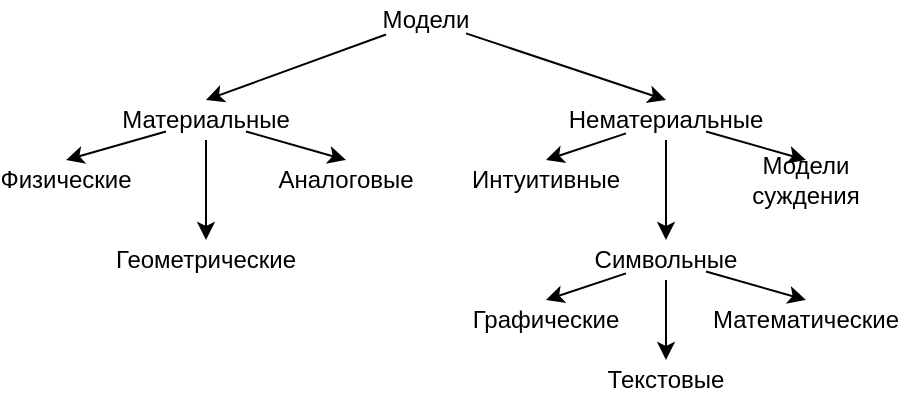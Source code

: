 <mxfile version="12.6.5" type="device" pages="6"><diagram id="M8yjhunBFV8kiWg76Dbz" name="Page-1"><mxGraphModel dx="1422" dy="801" grid="1" gridSize="10" guides="1" tooltips="1" connect="1" arrows="1" fold="1" page="1" pageScale="1" pageWidth="827" pageHeight="1169" math="0" shadow="0"><root><mxCell id="0"/><mxCell id="1" parent="0"/><mxCell id="BCcG7d3gv7mF27xjUR7Y-6" style="rounded=0;orthogonalLoop=1;jettySize=auto;html=1;entryX=0.5;entryY=0;entryDx=0;entryDy=0;" parent="1" source="BCcG7d3gv7mF27xjUR7Y-1" target="BCcG7d3gv7mF27xjUR7Y-4" edge="1"><mxGeometry relative="1" as="geometry"/></mxCell><mxCell id="BCcG7d3gv7mF27xjUR7Y-7" style="edgeStyle=none;rounded=0;orthogonalLoop=1;jettySize=auto;html=1;entryX=0.5;entryY=0;entryDx=0;entryDy=0;" parent="1" source="BCcG7d3gv7mF27xjUR7Y-1" target="BCcG7d3gv7mF27xjUR7Y-5" edge="1"><mxGeometry relative="1" as="geometry"/></mxCell><mxCell id="BCcG7d3gv7mF27xjUR7Y-1" value="Модели" style="text;html=1;strokeColor=none;fillColor=none;align=center;verticalAlign=middle;whiteSpace=wrap;rounded=0;" parent="1" vertex="1"><mxGeometry x="400" y="170" width="40" height="20" as="geometry"/></mxCell><mxCell id="BCcG7d3gv7mF27xjUR7Y-14" style="edgeStyle=none;rounded=0;orthogonalLoop=1;jettySize=auto;html=1;entryX=0.5;entryY=0;entryDx=0;entryDy=0;" parent="1" source="BCcG7d3gv7mF27xjUR7Y-4" target="BCcG7d3gv7mF27xjUR7Y-11" edge="1"><mxGeometry relative="1" as="geometry"/></mxCell><mxCell id="BCcG7d3gv7mF27xjUR7Y-15" style="edgeStyle=none;rounded=0;orthogonalLoop=1;jettySize=auto;html=1;entryX=0.5;entryY=0;entryDx=0;entryDy=0;" parent="1" source="BCcG7d3gv7mF27xjUR7Y-4" target="BCcG7d3gv7mF27xjUR7Y-12" edge="1"><mxGeometry relative="1" as="geometry"/></mxCell><mxCell id="BCcG7d3gv7mF27xjUR7Y-16" style="edgeStyle=none;rounded=0;orthogonalLoop=1;jettySize=auto;html=1;entryX=0.5;entryY=0;entryDx=0;entryDy=0;" parent="1" source="BCcG7d3gv7mF27xjUR7Y-4" target="BCcG7d3gv7mF27xjUR7Y-13" edge="1"><mxGeometry relative="1" as="geometry"/></mxCell><mxCell id="BCcG7d3gv7mF27xjUR7Y-4" value="Материальные" style="text;html=1;strokeColor=none;fillColor=none;align=center;verticalAlign=middle;whiteSpace=wrap;rounded=0;" parent="1" vertex="1"><mxGeometry x="290" y="220" width="40" height="20" as="geometry"/></mxCell><mxCell id="BCcG7d3gv7mF27xjUR7Y-20" style="edgeStyle=none;rounded=0;orthogonalLoop=1;jettySize=auto;html=1;entryX=0.5;entryY=0;entryDx=0;entryDy=0;" parent="1" source="BCcG7d3gv7mF27xjUR7Y-5" target="BCcG7d3gv7mF27xjUR7Y-18" edge="1"><mxGeometry relative="1" as="geometry"/></mxCell><mxCell id="BCcG7d3gv7mF27xjUR7Y-21" style="edgeStyle=none;rounded=0;orthogonalLoop=1;jettySize=auto;html=1;entryX=0.5;entryY=0;entryDx=0;entryDy=0;" parent="1" source="BCcG7d3gv7mF27xjUR7Y-5" target="BCcG7d3gv7mF27xjUR7Y-19" edge="1"><mxGeometry relative="1" as="geometry"/></mxCell><mxCell id="BCcG7d3gv7mF27xjUR7Y-22" style="edgeStyle=none;rounded=0;orthogonalLoop=1;jettySize=auto;html=1;entryX=0.5;entryY=0;entryDx=0;entryDy=0;" parent="1" source="BCcG7d3gv7mF27xjUR7Y-5" target="BCcG7d3gv7mF27xjUR7Y-17" edge="1"><mxGeometry relative="1" as="geometry"/></mxCell><mxCell id="BCcG7d3gv7mF27xjUR7Y-5" value="Нематериальные" style="text;html=1;strokeColor=none;fillColor=none;align=center;verticalAlign=middle;whiteSpace=wrap;rounded=0;" parent="1" vertex="1"><mxGeometry x="520" y="220" width="40" height="20" as="geometry"/></mxCell><mxCell id="BCcG7d3gv7mF27xjUR7Y-8" style="edgeStyle=none;rounded=0;orthogonalLoop=1;jettySize=auto;html=1;exitX=0;exitY=0.5;exitDx=0;exitDy=0;" parent="1" source="BCcG7d3gv7mF27xjUR7Y-5" target="BCcG7d3gv7mF27xjUR7Y-5" edge="1"><mxGeometry relative="1" as="geometry"/></mxCell><mxCell id="BCcG7d3gv7mF27xjUR7Y-11" value="Физические" style="text;html=1;strokeColor=none;fillColor=none;align=center;verticalAlign=middle;whiteSpace=wrap;rounded=0;" parent="1" vertex="1"><mxGeometry x="220" y="250" width="40" height="20" as="geometry"/></mxCell><mxCell id="BCcG7d3gv7mF27xjUR7Y-12" value="Геометрические" style="text;html=1;strokeColor=none;fillColor=none;align=center;verticalAlign=middle;whiteSpace=wrap;rounded=0;" parent="1" vertex="1"><mxGeometry x="290" y="290" width="40" height="20" as="geometry"/></mxCell><mxCell id="BCcG7d3gv7mF27xjUR7Y-13" value="Аналоговые" style="text;html=1;strokeColor=none;fillColor=none;align=center;verticalAlign=middle;whiteSpace=wrap;rounded=0;" parent="1" vertex="1"><mxGeometry x="360" y="250" width="40" height="20" as="geometry"/></mxCell><mxCell id="BCcG7d3gv7mF27xjUR7Y-29" style="edgeStyle=none;rounded=0;orthogonalLoop=1;jettySize=auto;html=1;entryX=0.5;entryY=0;entryDx=0;entryDy=0;" parent="1" source="BCcG7d3gv7mF27xjUR7Y-17" target="BCcG7d3gv7mF27xjUR7Y-23" edge="1"><mxGeometry relative="1" as="geometry"/></mxCell><mxCell id="BCcG7d3gv7mF27xjUR7Y-30" style="edgeStyle=none;rounded=0;orthogonalLoop=1;jettySize=auto;html=1;entryX=0.5;entryY=0;entryDx=0;entryDy=0;" parent="1" source="BCcG7d3gv7mF27xjUR7Y-17" target="BCcG7d3gv7mF27xjUR7Y-25" edge="1"><mxGeometry relative="1" as="geometry"/></mxCell><mxCell id="BCcG7d3gv7mF27xjUR7Y-31" style="edgeStyle=none;rounded=0;orthogonalLoop=1;jettySize=auto;html=1;entryX=0.5;entryY=0;entryDx=0;entryDy=0;" parent="1" source="BCcG7d3gv7mF27xjUR7Y-17" target="BCcG7d3gv7mF27xjUR7Y-24" edge="1"><mxGeometry relative="1" as="geometry"/></mxCell><mxCell id="BCcG7d3gv7mF27xjUR7Y-17" value="Символьные" style="text;html=1;strokeColor=none;fillColor=none;align=center;verticalAlign=middle;whiteSpace=wrap;rounded=0;" parent="1" vertex="1"><mxGeometry x="520" y="290" width="40" height="20" as="geometry"/></mxCell><mxCell id="BCcG7d3gv7mF27xjUR7Y-18" value="Интуитивные" style="text;html=1;strokeColor=none;fillColor=none;align=center;verticalAlign=middle;whiteSpace=wrap;rounded=0;" parent="1" vertex="1"><mxGeometry x="460" y="250" width="40" height="20" as="geometry"/></mxCell><mxCell id="BCcG7d3gv7mF27xjUR7Y-19" value="Модели суждения" style="text;html=1;strokeColor=none;fillColor=none;align=center;verticalAlign=middle;whiteSpace=wrap;rounded=0;" parent="1" vertex="1"><mxGeometry x="590" y="250" width="40" height="20" as="geometry"/></mxCell><mxCell id="BCcG7d3gv7mF27xjUR7Y-23" value="Графические" style="text;html=1;strokeColor=none;fillColor=none;align=center;verticalAlign=middle;whiteSpace=wrap;rounded=0;" parent="1" vertex="1"><mxGeometry x="460" y="320" width="40" height="20" as="geometry"/></mxCell><mxCell id="BCcG7d3gv7mF27xjUR7Y-24" value="Текстовые" style="text;html=1;strokeColor=none;fillColor=none;align=center;verticalAlign=middle;whiteSpace=wrap;rounded=0;" parent="1" vertex="1"><mxGeometry x="520" y="350" width="40" height="20" as="geometry"/></mxCell><mxCell id="BCcG7d3gv7mF27xjUR7Y-25" value="Математические" style="text;html=1;strokeColor=none;fillColor=none;align=center;verticalAlign=middle;whiteSpace=wrap;rounded=0;" parent="1" vertex="1"><mxGeometry x="590" y="320" width="40" height="20" as="geometry"/></mxCell></root></mxGraphModel></diagram><diagram id="vcR8FEhToJLVeYyYUdgq" name="Page-2"><mxGraphModel dx="1185" dy="668" grid="1" gridSize="10" guides="1" tooltips="1" connect="1" arrows="1" fold="1" page="1" pageScale="1" pageWidth="827" pageHeight="1169" math="0" shadow="0"><root><mxCell id="FNtC4hjMfuxD-X3FjvUy-0"/><mxCell id="FNtC4hjMfuxD-X3FjvUy-1" parent="FNtC4hjMfuxD-X3FjvUy-0"/><mxCell id="FNtC4hjMfuxD-X3FjvUy-10" style="edgeStyle=none;rounded=0;orthogonalLoop=1;jettySize=auto;html=1;entryX=0;entryY=0.5;entryDx=0;entryDy=0;" edge="1" parent="FNtC4hjMfuxD-X3FjvUy-1" source="FNtC4hjMfuxD-X3FjvUy-2" target="FNtC4hjMfuxD-X3FjvUy-3"><mxGeometry relative="1" as="geometry"/></mxCell><mxCell id="FNtC4hjMfuxD-X3FjvUy-2" value="Объект" style="rounded=0;whiteSpace=wrap;html=1;" vertex="1" parent="FNtC4hjMfuxD-X3FjvUy-1"><mxGeometry x="40" y="10" width="120" height="60" as="geometry"/></mxCell><mxCell id="FNtC4hjMfuxD-X3FjvUy-12" style="edgeStyle=none;rounded=0;orthogonalLoop=1;jettySize=auto;html=1;entryX=0;entryY=0.5;entryDx=0;entryDy=0;" edge="1" parent="FNtC4hjMfuxD-X3FjvUy-1" source="FNtC4hjMfuxD-X3FjvUy-3" target="FNtC4hjMfuxD-X3FjvUy-5"><mxGeometry relative="1" as="geometry"/></mxCell><mxCell id="FNtC4hjMfuxD-X3FjvUy-3" value="Концептуальная модель" style="rounded=0;whiteSpace=wrap;html=1;" vertex="1" parent="FNtC4hjMfuxD-X3FjvUy-1"><mxGeometry x="200" y="10" width="120" height="60" as="geometry"/></mxCell><mxCell id="FNtC4hjMfuxD-X3FjvUy-13" style="edgeStyle=none;rounded=0;orthogonalLoop=1;jettySize=auto;html=1;entryX=0;entryY=0.5;entryDx=0;entryDy=0;" edge="1" parent="FNtC4hjMfuxD-X3FjvUy-1" source="FNtC4hjMfuxD-X3FjvUy-5" target="FNtC4hjMfuxD-X3FjvUy-6"><mxGeometry relative="1" as="geometry"/></mxCell><mxCell id="FNtC4hjMfuxD-X3FjvUy-5" value="Математическая модель" style="rounded=0;whiteSpace=wrap;html=1;" vertex="1" parent="FNtC4hjMfuxD-X3FjvUy-1"><mxGeometry x="360" y="10" width="120" height="60" as="geometry"/></mxCell><mxCell id="FNtC4hjMfuxD-X3FjvUy-14" style="edgeStyle=none;rounded=0;orthogonalLoop=1;jettySize=auto;html=1;entryX=0;entryY=0.5;entryDx=0;entryDy=0;" edge="1" parent="FNtC4hjMfuxD-X3FjvUy-1" source="FNtC4hjMfuxD-X3FjvUy-6" target="FNtC4hjMfuxD-X3FjvUy-7"><mxGeometry relative="1" as="geometry"/></mxCell><mxCell id="FNtC4hjMfuxD-X3FjvUy-6" value="Метод" style="rounded=0;whiteSpace=wrap;html=1;" vertex="1" parent="FNtC4hjMfuxD-X3FjvUy-1"><mxGeometry x="520" y="10" width="120" height="60" as="geometry"/></mxCell><mxCell id="FNtC4hjMfuxD-X3FjvUy-15" style="edgeStyle=orthogonalEdgeStyle;rounded=0;orthogonalLoop=1;jettySize=auto;html=1;entryX=1;entryY=0.5;entryDx=0;entryDy=0;exitX=1;exitY=0.5;exitDx=0;exitDy=0;" edge="1" parent="FNtC4hjMfuxD-X3FjvUy-1" source="FNtC4hjMfuxD-X3FjvUy-7" target="FNtC4hjMfuxD-X3FjvUy-8"><mxGeometry relative="1" as="geometry"/></mxCell><mxCell id="FNtC4hjMfuxD-X3FjvUy-7" value="Алгоритм" style="rounded=0;whiteSpace=wrap;html=1;" vertex="1" parent="FNtC4hjMfuxD-X3FjvUy-1"><mxGeometry x="680" y="10" width="120" height="60" as="geometry"/></mxCell><mxCell id="FNtC4hjMfuxD-X3FjvUy-16" style="edgeStyle=orthogonalEdgeStyle;rounded=0;orthogonalLoop=1;jettySize=auto;html=1;" edge="1" parent="FNtC4hjMfuxD-X3FjvUy-1" source="FNtC4hjMfuxD-X3FjvUy-8" target="FNtC4hjMfuxD-X3FjvUy-9"><mxGeometry relative="1" as="geometry"/></mxCell><mxCell id="FNtC4hjMfuxD-X3FjvUy-8" value="Программа" style="rounded=0;whiteSpace=wrap;html=1;" vertex="1" parent="FNtC4hjMfuxD-X3FjvUy-1"><mxGeometry x="820" y="120" width="120" height="60" as="geometry"/></mxCell><mxCell id="FNtC4hjMfuxD-X3FjvUy-17" style="edgeStyle=orthogonalEdgeStyle;rounded=0;orthogonalLoop=1;jettySize=auto;html=1;" edge="1" parent="FNtC4hjMfuxD-X3FjvUy-1" source="FNtC4hjMfuxD-X3FjvUy-9"><mxGeometry relative="1" as="geometry"><mxPoint x="180" y="40" as="targetPoint"/></mxGeometry></mxCell><mxCell id="FNtC4hjMfuxD-X3FjvUy-18" style="edgeStyle=orthogonalEdgeStyle;rounded=0;orthogonalLoop=1;jettySize=auto;html=1;" edge="1" parent="FNtC4hjMfuxD-X3FjvUy-1" source="FNtC4hjMfuxD-X3FjvUy-9"><mxGeometry relative="1" as="geometry"><mxPoint x="340" y="40" as="targetPoint"/></mxGeometry></mxCell><mxCell id="FNtC4hjMfuxD-X3FjvUy-19" style="edgeStyle=orthogonalEdgeStyle;rounded=0;orthogonalLoop=1;jettySize=auto;html=1;" edge="1" parent="FNtC4hjMfuxD-X3FjvUy-1" source="FNtC4hjMfuxD-X3FjvUy-9"><mxGeometry relative="1" as="geometry"><mxPoint x="500" y="40" as="targetPoint"/></mxGeometry></mxCell><mxCell id="FNtC4hjMfuxD-X3FjvUy-20" style="edgeStyle=orthogonalEdgeStyle;rounded=0;orthogonalLoop=1;jettySize=auto;html=1;" edge="1" parent="FNtC4hjMfuxD-X3FjvUy-1" source="FNtC4hjMfuxD-X3FjvUy-9"><mxGeometry relative="1" as="geometry"><mxPoint x="660" y="40" as="targetPoint"/></mxGeometry></mxCell><mxCell id="FNtC4hjMfuxD-X3FjvUy-22" style="edgeStyle=orthogonalEdgeStyle;rounded=0;orthogonalLoop=1;jettySize=auto;html=1;exitX=0;exitY=0.5;exitDx=0;exitDy=0;" edge="1" parent="FNtC4hjMfuxD-X3FjvUy-1" source="FNtC4hjMfuxD-X3FjvUy-9"><mxGeometry relative="1" as="geometry"><mxPoint x="960" y="100" as="targetPoint"/><Array as="points"><mxPoint x="670" y="150"/><mxPoint x="670" y="100"/></Array></mxGeometry></mxCell><mxCell id="FNtC4hjMfuxD-X3FjvUy-9" value="Исследование модели" style="rounded=0;whiteSpace=wrap;html=1;" vertex="1" parent="FNtC4hjMfuxD-X3FjvUy-1"><mxGeometry x="680" y="120" width="120" height="60" as="geometry"/></mxCell><mxCell id="FNtC4hjMfuxD-X3FjvUy-23" value="" style="endArrow=none;dashed=1;html=1;edgeStyle=orthogonalEdgeStyle;entryX=0;entryY=0.5;entryDx=0;entryDy=0;entryPerimeter=0;shadow=0;comic=0;rounded=0;" edge="1" parent="FNtC4hjMfuxD-X3FjvUy-1" target="FNtC4hjMfuxD-X3FjvUy-24"><mxGeometry width="50" height="50" relative="1" as="geometry"><mxPoint x="170" y="40" as="sourcePoint"/><mxPoint x="170" y="40" as="targetPoint"/><Array as="points"><mxPoint x="170" y="140"/></Array></mxGeometry></mxCell><mxCell id="FNtC4hjMfuxD-X3FjvUy-24" value="" style="strokeWidth=1;html=1;shape=mxgraph.flowchart.annotation_1;align=left;pointerEvents=1;direction=west;" vertex="1" parent="FNtC4hjMfuxD-X3FjvUy-1"><mxGeometry x="40" y="100" width="50" height="80" as="geometry"/></mxCell><mxCell id="FNtC4hjMfuxD-X3FjvUy-25" value="выделяем&lt;br&gt;наиболее&lt;br&gt;важные,&lt;br&gt;существенные&lt;br&gt;свойства" style="text;html=1;strokeColor=none;fillColor=none;align=center;verticalAlign=middle;whiteSpace=wrap;rounded=0;" vertex="1" parent="FNtC4hjMfuxD-X3FjvUy-1"><mxGeometry x="30" y="130" width="40" height="20" as="geometry"/></mxCell></root></mxGraphModel></diagram><diagram id="pZ6PZF9PzzPXeUyMvCEZ" name="Page-3"><mxGraphModel dx="474" dy="267" grid="1" gridSize="10" guides="1" tooltips="1" connect="1" arrows="1" fold="1" page="1" pageScale="1" pageWidth="827" pageHeight="1169" math="0" shadow="0"><root><mxCell id="pnBg_z1olfyvFvePB_tA-0"/><mxCell id="pnBg_z1olfyvFvePB_tA-1" parent="pnBg_z1olfyvFvePB_tA-0"/><mxCell id="pnBg_z1olfyvFvePB_tA-2" value="" style="endArrow=classic;html=1;shadow=0;" edge="1" parent="pnBg_z1olfyvFvePB_tA-1"><mxGeometry width="50" height="50" relative="1" as="geometry"><mxPoint x="10" y="70" as="sourcePoint"/><mxPoint x="170.0" y="70" as="targetPoint"/></mxGeometry></mxCell><mxCell id="pnBg_z1olfyvFvePB_tA-4" value="x" style="text;html=1;strokeColor=none;fillColor=none;align=center;verticalAlign=middle;whiteSpace=wrap;rounded=0;" vertex="1" parent="pnBg_z1olfyvFvePB_tA-1"><mxGeometry x="150" y="70" width="40" height="20" as="geometry"/></mxCell><mxCell id="pnBg_z1olfyvFvePB_tA-5" value="3" style="text;html=1;strokeColor=none;fillColor=none;align=center;verticalAlign=middle;whiteSpace=wrap;rounded=0;" vertex="1" parent="pnBg_z1olfyvFvePB_tA-1"><mxGeometry x="100" y="70" width="40" height="20" as="geometry"/></mxCell><mxCell id="pnBg_z1olfyvFvePB_tA-6" value="1" style="text;html=1;strokeColor=none;fillColor=none;align=center;verticalAlign=middle;whiteSpace=wrap;rounded=0;" vertex="1" parent="pnBg_z1olfyvFvePB_tA-1"><mxGeometry x="40" y="70" width="40" height="20" as="geometry"/></mxCell><mxCell id="pnBg_z1olfyvFvePB_tA-7" value="2" style="text;html=1;strokeColor=none;fillColor=none;align=center;verticalAlign=middle;whiteSpace=wrap;rounded=0;" vertex="1" parent="pnBg_z1olfyvFvePB_tA-1"><mxGeometry x="70" y="70" width="40" height="20" as="geometry"/></mxCell><mxCell id="pnBg_z1olfyvFvePB_tA-8" value="0" style="text;html=1;strokeColor=none;fillColor=none;align=center;verticalAlign=middle;whiteSpace=wrap;rounded=0;" vertex="1" parent="pnBg_z1olfyvFvePB_tA-1"><mxGeometry x="10" y="70" width="40" height="20" as="geometry"/></mxCell><mxCell id="pnBg_z1olfyvFvePB_tA-9" value="x3" style="text;html=1;strokeColor=none;fillColor=none;align=center;verticalAlign=middle;whiteSpace=wrap;rounded=0;" vertex="1" parent="pnBg_z1olfyvFvePB_tA-1"><mxGeometry x="100" y="50" width="40" height="20" as="geometry"/></mxCell><mxCell id="pnBg_z1olfyvFvePB_tA-10" value="x1" style="text;html=1;strokeColor=none;fillColor=none;align=center;verticalAlign=middle;whiteSpace=wrap;rounded=0;" vertex="1" parent="pnBg_z1olfyvFvePB_tA-1"><mxGeometry x="40" y="50" width="40" height="20" as="geometry"/></mxCell><mxCell id="pnBg_z1olfyvFvePB_tA-11" value="x2" style="text;html=1;strokeColor=none;fillColor=none;align=center;verticalAlign=middle;whiteSpace=wrap;rounded=0;" vertex="1" parent="pnBg_z1olfyvFvePB_tA-1"><mxGeometry x="70" y="50" width="40" height="20" as="geometry"/></mxCell><mxCell id="pnBg_z1olfyvFvePB_tA-12" value="x0" style="text;html=1;strokeColor=none;fillColor=none;align=center;verticalAlign=middle;whiteSpace=wrap;rounded=0;" vertex="1" parent="pnBg_z1olfyvFvePB_tA-1"><mxGeometry x="10" y="50" width="40" height="20" as="geometry"/></mxCell></root></mxGraphModel></diagram><diagram id="rZjg1z1w6kaLOwJ52j_I" name="Page-4"><mxGraphModel dx="229" dy="129" grid="1" gridSize="10" guides="1" tooltips="1" connect="1" arrows="1" fold="1" page="1" pageScale="1" pageWidth="827" pageHeight="1169" math="0" shadow="0"><root><mxCell id="GihPRG4Qdpt3_wBXIZXC-0"/><mxCell id="GihPRG4Qdpt3_wBXIZXC-1" parent="GihPRG4Qdpt3_wBXIZXC-0"/><mxCell id="GihPRG4Qdpt3_wBXIZXC-2" value="" style="endArrow=classic;html=1;shadow=0;" edge="1" parent="GihPRG4Qdpt3_wBXIZXC-1"><mxGeometry width="50" height="50" relative="1" as="geometry"><mxPoint x="160" y="320" as="sourcePoint"/><mxPoint x="160" y="40" as="targetPoint"/></mxGeometry></mxCell><mxCell id="GihPRG4Qdpt3_wBXIZXC-3" value="" style="endArrow=classic;html=1;shadow=0;" edge="1" parent="GihPRG4Qdpt3_wBXIZXC-1"><mxGeometry width="50" height="50" relative="1" as="geometry"><mxPoint x="160" y="320" as="sourcePoint"/><mxPoint x="440" y="320" as="targetPoint"/></mxGeometry></mxCell><mxCell id="GihPRG4Qdpt3_wBXIZXC-4" value="" style="endArrow=none;html=1;shadow=0;edgeStyle=orthogonalEdgeStyle;elbow=vertical;curved=1;" edge="1" parent="GihPRG4Qdpt3_wBXIZXC-1"><mxGeometry width="50" height="50" relative="1" as="geometry"><mxPoint x="200" y="280" as="sourcePoint"/><mxPoint x="360" y="120" as="targetPoint"/></mxGeometry></mxCell><mxCell id="GihPRG4Qdpt3_wBXIZXC-5" value="" style="endArrow=none;dashed=1;html=1;shadow=0;" edge="1" parent="GihPRG4Qdpt3_wBXIZXC-1"><mxGeometry width="50" height="50" relative="1" as="geometry"><mxPoint x="270" y="320" as="sourcePoint"/><mxPoint x="270" y="270" as="targetPoint"/></mxGeometry></mxCell><mxCell id="GihPRG4Qdpt3_wBXIZXC-6" value="" style="endArrow=none;dashed=1;html=1;shadow=0;" edge="1" parent="GihPRG4Qdpt3_wBXIZXC-1"><mxGeometry width="50" height="50" relative="1" as="geometry"><mxPoint x="310" y="320" as="sourcePoint"/><mxPoint x="310" y="250" as="targetPoint"/></mxGeometry></mxCell></root></mxGraphModel></diagram><diagram id="dS5kKsqla6EdfTjz_Tnw" name="Page-5"><mxGraphModel dx="677" dy="381" grid="1" gridSize="10" guides="1" tooltips="1" connect="1" arrows="1" fold="1" page="1" pageScale="1" pageWidth="827" pageHeight="1169" math="0" shadow="0"><root><mxCell id="mxK2HpmOnIkppG9-_sgp-0"/><mxCell id="mxK2HpmOnIkppG9-_sgp-1" parent="mxK2HpmOnIkppG9-_sgp-0"/><mxCell id="mxK2HpmOnIkppG9-_sgp-2" value="" style="endArrow=classic;html=1;" edge="1" parent="mxK2HpmOnIkppG9-_sgp-1"><mxGeometry width="50" height="50" relative="1" as="geometry"><mxPoint x="80" y="280" as="sourcePoint"/><mxPoint x="80" y="40" as="targetPoint"/></mxGeometry></mxCell><mxCell id="mxK2HpmOnIkppG9-_sgp-3" value="" style="endArrow=classic;html=1;" edge="1" parent="mxK2HpmOnIkppG9-_sgp-1"><mxGeometry width="50" height="50" relative="1" as="geometry"><mxPoint x="80" y="280" as="sourcePoint"/><mxPoint x="320" y="280" as="targetPoint"/></mxGeometry></mxCell><mxCell id="mxK2HpmOnIkppG9-_sgp-4" value="" style="endArrow=none;html=1;edgeStyle=orthogonalEdgeStyle;curved=1;" edge="1" parent="mxK2HpmOnIkppG9-_sgp-1"><mxGeometry width="50" height="50" relative="1" as="geometry"><mxPoint x="80" y="160" as="sourcePoint"/><mxPoint x="160" y="80" as="targetPoint"/></mxGeometry></mxCell><mxCell id="mxK2HpmOnIkppG9-_sgp-5" value="" style="endArrow=none;html=1;edgeStyle=orthogonalEdgeStyle;curved=1;" edge="1" parent="mxK2HpmOnIkppG9-_sgp-1"><mxGeometry width="50" height="50" relative="1" as="geometry"><mxPoint x="80" y="200" as="sourcePoint"/><mxPoint x="200" y="80" as="targetPoint"/></mxGeometry></mxCell><mxCell id="mxK2HpmOnIkppG9-_sgp-6" value="" style="endArrow=none;html=1;edgeStyle=orthogonalEdgeStyle;elbow=vertical;curved=1;" edge="1" parent="mxK2HpmOnIkppG9-_sgp-1"><mxGeometry width="50" height="50" relative="1" as="geometry"><mxPoint x="80" y="240" as="sourcePoint"/><mxPoint x="240" y="80" as="targetPoint"/></mxGeometry></mxCell><mxCell id="mxK2HpmOnIkppG9-_sgp-7" value="" style="endArrow=classic;dashed=1;html=1;endFill=1;exitX=0;exitY=0.5;exitDx=0;exitDy=0;" edge="1" parent="mxK2HpmOnIkppG9-_sgp-1" source="mxK2HpmOnIkppG9-_sgp-9"><mxGeometry width="50" height="50" relative="1" as="geometry"><mxPoint x="320" y="70" as="sourcePoint"/><mxPoint x="210" y="80" as="targetPoint"/></mxGeometry></mxCell><mxCell id="mxK2HpmOnIkppG9-_sgp-9" value="семейство&lt;br&gt;интегральных&lt;br&gt;кривых" style="text;html=1;strokeColor=none;fillColor=none;align=center;verticalAlign=middle;whiteSpace=wrap;rounded=0;" vertex="1" parent="mxK2HpmOnIkppG9-_sgp-1"><mxGeometry x="300" y="60" width="80" height="20" as="geometry"/></mxCell></root></mxGraphModel></diagram><diagram id="k76bIVmtybtRwXG6UOZl" name="Page-6"><mxGraphModel dx="677" dy="381" grid="1" gridSize="10" guides="1" tooltips="1" connect="1" arrows="1" fold="1" page="1" pageScale="1" pageWidth="827" pageHeight="1169" math="0" shadow="0"><root><mxCell id="ULFNzETiFW12DB55-bnQ-0"/><mxCell id="ULFNzETiFW12DB55-bnQ-1" parent="ULFNzETiFW12DB55-bnQ-0"/><mxCell id="ULFNzETiFW12DB55-bnQ-2" value="" style="endArrow=classic;html=1;" edge="1" parent="ULFNzETiFW12DB55-bnQ-1"><mxGeometry width="50" height="50" relative="1" as="geometry"><mxPoint x="110" y="120" as="sourcePoint"/><mxPoint x="320" y="120" as="targetPoint"/></mxGeometry></mxCell><mxCell id="ULFNzETiFW12DB55-bnQ-3" value="x" style="text;html=1;strokeColor=none;fillColor=none;align=center;verticalAlign=middle;whiteSpace=wrap;rounded=0;" vertex="1" parent="ULFNzETiFW12DB55-bnQ-1"><mxGeometry x="290" y="120" width="40" height="20" as="geometry"/></mxCell><mxCell id="ULFNzETiFW12DB55-bnQ-4" value="" style="endArrow=none;html=1;" edge="1" parent="ULFNzETiFW12DB55-bnQ-1"><mxGeometry width="50" height="50" relative="1" as="geometry"><mxPoint x="160" y="130" as="sourcePoint"/><mxPoint x="160" y="110" as="targetPoint"/></mxGeometry></mxCell><mxCell id="ULFNzETiFW12DB55-bnQ-5" value="" style="endArrow=none;html=1;" edge="1" parent="ULFNzETiFW12DB55-bnQ-1"><mxGeometry width="50" height="50" relative="1" as="geometry"><mxPoint x="240" y="130" as="sourcePoint"/><mxPoint x="240" y="110" as="targetPoint"/></mxGeometry></mxCell><mxCell id="ULFNzETiFW12DB55-bnQ-6" value="n+1" style="text;html=1;strokeColor=none;fillColor=none;align=center;verticalAlign=middle;whiteSpace=wrap;rounded=0;" vertex="1" parent="ULFNzETiFW12DB55-bnQ-1"><mxGeometry x="220" y="130" width="40" height="20" as="geometry"/></mxCell><mxCell id="ULFNzETiFW12DB55-bnQ-7" value="n" style="text;html=1;strokeColor=none;fillColor=none;align=center;verticalAlign=middle;whiteSpace=wrap;rounded=0;" vertex="1" parent="ULFNzETiFW12DB55-bnQ-1"><mxGeometry x="140" y="130" width="40" height="20" as="geometry"/></mxCell><mxCell id="ULFNzETiFW12DB55-bnQ-8" value="" style="shape=curlyBracket;whiteSpace=wrap;html=1;rounded=1;rotation=90;" vertex="1" parent="ULFNzETiFW12DB55-bnQ-1"><mxGeometry x="190" y="70" width="20" height="80" as="geometry"/></mxCell><mxCell id="ULFNzETiFW12DB55-bnQ-9" value="h&lt;sub&gt;n&lt;/sub&gt;" style="text;html=1;strokeColor=none;fillColor=none;align=center;verticalAlign=middle;whiteSpace=wrap;rounded=0;" vertex="1" parent="ULFNzETiFW12DB55-bnQ-1"><mxGeometry x="180" y="80" width="40" height="20" as="geometry"/></mxCell></root></mxGraphModel></diagram></mxfile>